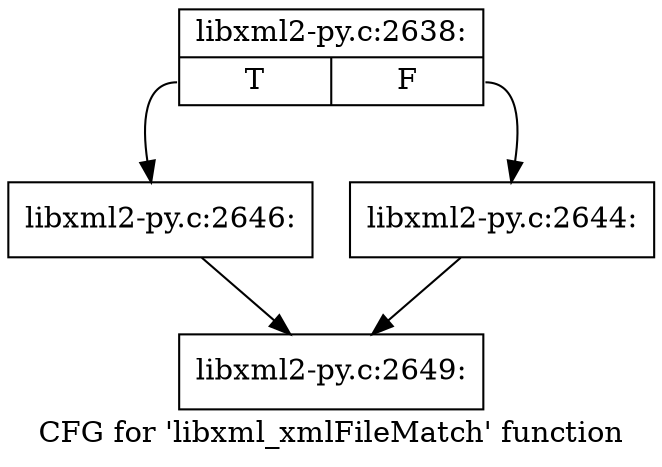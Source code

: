 digraph "CFG for 'libxml_xmlFileMatch' function" {
	label="CFG for 'libxml_xmlFileMatch' function";

	Node0x3d02ea0 [shape=record,label="{libxml2-py.c:2638:|{<s0>T|<s1>F}}"];
	Node0x3d02ea0:s0 -> Node0x3d061c0;
	Node0x3d02ea0:s1 -> Node0x3d06170;
	Node0x3d06170 [shape=record,label="{libxml2-py.c:2644:}"];
	Node0x3d06170 -> Node0x3d02df0;
	Node0x3d061c0 [shape=record,label="{libxml2-py.c:2646:}"];
	Node0x3d061c0 -> Node0x3d02df0;
	Node0x3d02df0 [shape=record,label="{libxml2-py.c:2649:}"];
}
